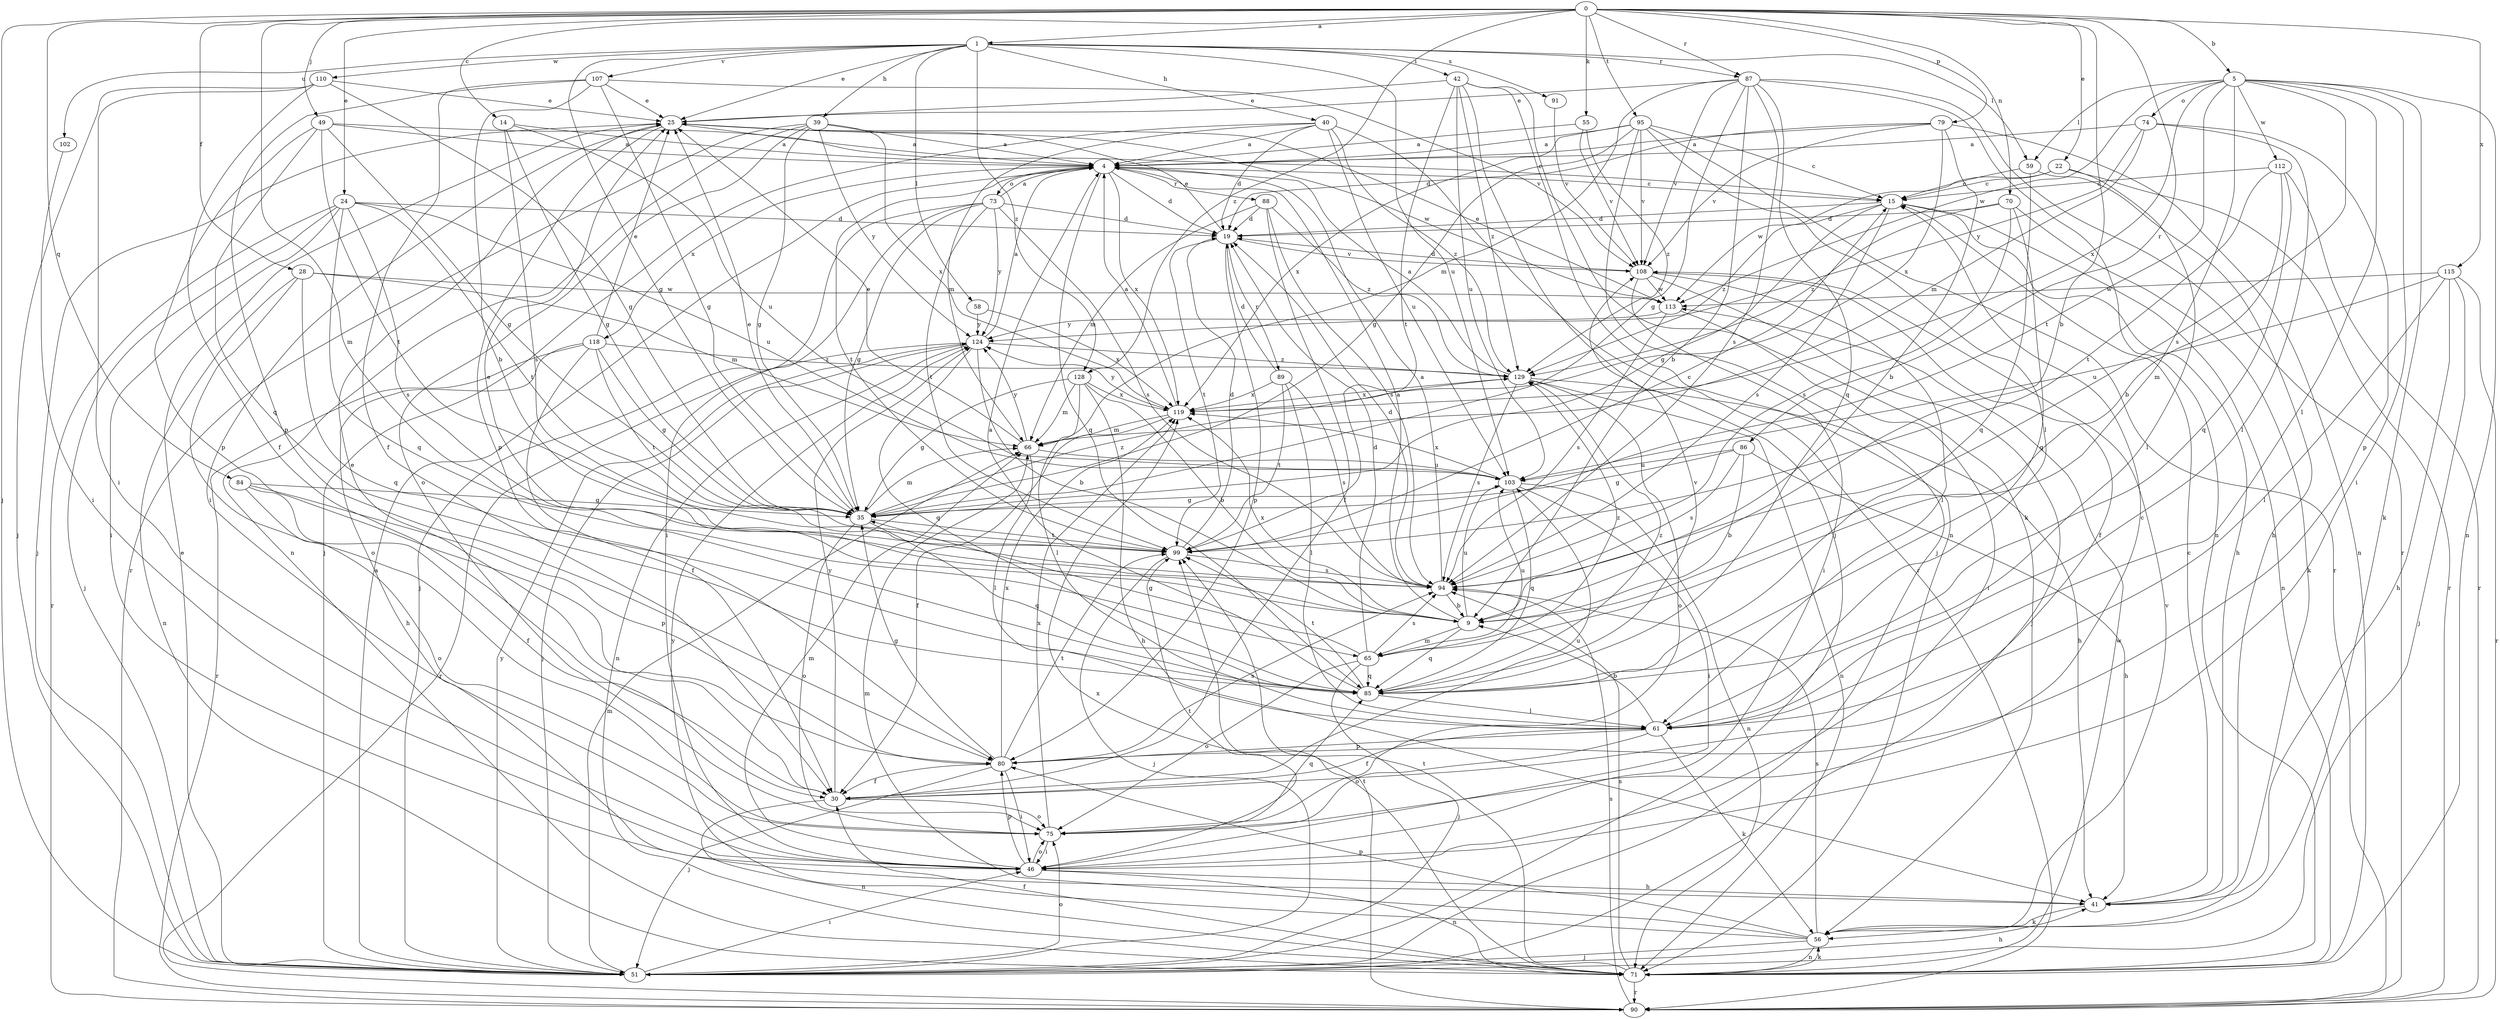 strict digraph  {
0;
1;
4;
5;
9;
14;
15;
19;
22;
24;
25;
28;
30;
35;
39;
40;
41;
42;
46;
49;
51;
55;
56;
58;
59;
61;
65;
66;
70;
71;
73;
74;
75;
79;
80;
84;
85;
86;
87;
88;
89;
90;
91;
94;
95;
99;
102;
103;
107;
108;
110;
112;
113;
115;
118;
119;
124;
128;
129;
0 -> 1  [label=a];
0 -> 5  [label=b];
0 -> 9  [label=b];
0 -> 14  [label=c];
0 -> 22  [label=e];
0 -> 24  [label=e];
0 -> 28  [label=f];
0 -> 49  [label=j];
0 -> 51  [label=j];
0 -> 55  [label=k];
0 -> 65  [label=m];
0 -> 70  [label=n];
0 -> 79  [label=p];
0 -> 84  [label=q];
0 -> 86  [label=r];
0 -> 87  [label=r];
0 -> 95  [label=t];
0 -> 115  [label=x];
0 -> 128  [label=z];
1 -> 25  [label=e];
1 -> 35  [label=g];
1 -> 39  [label=h];
1 -> 40  [label=h];
1 -> 42  [label=i];
1 -> 58  [label=l];
1 -> 59  [label=l];
1 -> 87  [label=r];
1 -> 91  [label=s];
1 -> 102  [label=u];
1 -> 103  [label=u];
1 -> 107  [label=v];
1 -> 110  [label=w];
1 -> 128  [label=z];
4 -> 15  [label=c];
4 -> 19  [label=d];
4 -> 73  [label=o];
4 -> 85  [label=q];
4 -> 88  [label=r];
4 -> 99  [label=t];
4 -> 118  [label=x];
4 -> 119  [label=x];
5 -> 46  [label=i];
5 -> 56  [label=k];
5 -> 59  [label=l];
5 -> 61  [label=l];
5 -> 65  [label=m];
5 -> 71  [label=n];
5 -> 74  [label=o];
5 -> 94  [label=s];
5 -> 99  [label=t];
5 -> 112  [label=w];
5 -> 113  [label=w];
5 -> 119  [label=x];
9 -> 4  [label=a];
9 -> 25  [label=e];
9 -> 65  [label=m];
9 -> 85  [label=q];
9 -> 103  [label=u];
9 -> 119  [label=x];
14 -> 4  [label=a];
14 -> 35  [label=g];
14 -> 94  [label=s];
14 -> 103  [label=u];
15 -> 19  [label=d];
15 -> 35  [label=g];
15 -> 41  [label=h];
15 -> 71  [label=n];
15 -> 94  [label=s];
15 -> 129  [label=z];
19 -> 25  [label=e];
19 -> 80  [label=p];
19 -> 89  [label=r];
19 -> 99  [label=t];
19 -> 108  [label=v];
22 -> 15  [label=c];
22 -> 61  [label=l];
22 -> 90  [label=r];
22 -> 113  [label=w];
24 -> 19  [label=d];
24 -> 46  [label=i];
24 -> 51  [label=j];
24 -> 85  [label=q];
24 -> 90  [label=r];
24 -> 94  [label=s];
24 -> 99  [label=t];
24 -> 103  [label=u];
25 -> 4  [label=a];
25 -> 46  [label=i];
25 -> 51  [label=j];
25 -> 80  [label=p];
25 -> 113  [label=w];
28 -> 66  [label=m];
28 -> 71  [label=n];
28 -> 75  [label=o];
28 -> 85  [label=q];
28 -> 113  [label=w];
30 -> 25  [label=e];
30 -> 71  [label=n];
30 -> 75  [label=o];
30 -> 103  [label=u];
30 -> 124  [label=y];
35 -> 25  [label=e];
35 -> 66  [label=m];
35 -> 75  [label=o];
35 -> 85  [label=q];
35 -> 99  [label=t];
35 -> 129  [label=z];
39 -> 4  [label=a];
39 -> 35  [label=g];
39 -> 71  [label=n];
39 -> 75  [label=o];
39 -> 90  [label=r];
39 -> 119  [label=x];
39 -> 124  [label=y];
40 -> 4  [label=a];
40 -> 19  [label=d];
40 -> 51  [label=j];
40 -> 66  [label=m];
40 -> 90  [label=r];
40 -> 103  [label=u];
40 -> 129  [label=z];
41 -> 15  [label=c];
41 -> 56  [label=k];
42 -> 25  [label=e];
42 -> 51  [label=j];
42 -> 56  [label=k];
42 -> 71  [label=n];
42 -> 99  [label=t];
42 -> 103  [label=u];
42 -> 129  [label=z];
46 -> 41  [label=h];
46 -> 66  [label=m];
46 -> 71  [label=n];
46 -> 75  [label=o];
46 -> 80  [label=p];
46 -> 99  [label=t];
49 -> 4  [label=a];
49 -> 15  [label=c];
49 -> 35  [label=g];
49 -> 80  [label=p];
49 -> 85  [label=q];
49 -> 99  [label=t];
51 -> 4  [label=a];
51 -> 25  [label=e];
51 -> 41  [label=h];
51 -> 46  [label=i];
51 -> 66  [label=m];
51 -> 75  [label=o];
51 -> 124  [label=y];
55 -> 4  [label=a];
55 -> 108  [label=v];
55 -> 129  [label=z];
56 -> 51  [label=j];
56 -> 66  [label=m];
56 -> 71  [label=n];
56 -> 80  [label=p];
56 -> 94  [label=s];
56 -> 108  [label=v];
56 -> 124  [label=y];
58 -> 119  [label=x];
58 -> 124  [label=y];
59 -> 15  [label=c];
59 -> 41  [label=h];
59 -> 85  [label=q];
61 -> 9  [label=b];
61 -> 30  [label=f];
61 -> 56  [label=k];
61 -> 75  [label=o];
61 -> 80  [label=p];
65 -> 19  [label=d];
65 -> 35  [label=g];
65 -> 51  [label=j];
65 -> 75  [label=o];
65 -> 85  [label=q];
65 -> 94  [label=s];
65 -> 103  [label=u];
65 -> 129  [label=z];
66 -> 25  [label=e];
66 -> 61  [label=l];
66 -> 103  [label=u];
66 -> 124  [label=y];
70 -> 19  [label=d];
70 -> 56  [label=k];
70 -> 85  [label=q];
70 -> 94  [label=s];
70 -> 129  [label=z];
71 -> 30  [label=f];
71 -> 56  [label=k];
71 -> 90  [label=r];
71 -> 94  [label=s];
71 -> 99  [label=t];
71 -> 113  [label=w];
71 -> 119  [label=x];
73 -> 4  [label=a];
73 -> 19  [label=d];
73 -> 35  [label=g];
73 -> 46  [label=i];
73 -> 51  [label=j];
73 -> 94  [label=s];
73 -> 99  [label=t];
73 -> 124  [label=y];
74 -> 4  [label=a];
74 -> 61  [label=l];
74 -> 66  [label=m];
74 -> 80  [label=p];
74 -> 124  [label=y];
75 -> 15  [label=c];
75 -> 46  [label=i];
75 -> 85  [label=q];
75 -> 119  [label=x];
79 -> 4  [label=a];
79 -> 9  [label=b];
79 -> 19  [label=d];
79 -> 71  [label=n];
79 -> 108  [label=v];
79 -> 119  [label=x];
80 -> 30  [label=f];
80 -> 35  [label=g];
80 -> 46  [label=i];
80 -> 51  [label=j];
80 -> 94  [label=s];
80 -> 99  [label=t];
80 -> 119  [label=x];
84 -> 30  [label=f];
84 -> 35  [label=g];
84 -> 75  [label=o];
84 -> 80  [label=p];
85 -> 4  [label=a];
85 -> 61  [label=l];
85 -> 99  [label=t];
85 -> 108  [label=v];
85 -> 129  [label=z];
86 -> 9  [label=b];
86 -> 35  [label=g];
86 -> 41  [label=h];
86 -> 94  [label=s];
86 -> 103  [label=u];
87 -> 9  [label=b];
87 -> 25  [label=e];
87 -> 35  [label=g];
87 -> 66  [label=m];
87 -> 71  [label=n];
87 -> 85  [label=q];
87 -> 90  [label=r];
87 -> 94  [label=s];
87 -> 108  [label=v];
88 -> 19  [label=d];
88 -> 30  [label=f];
88 -> 66  [label=m];
88 -> 94  [label=s];
88 -> 129  [label=z];
89 -> 19  [label=d];
89 -> 61  [label=l];
89 -> 94  [label=s];
89 -> 99  [label=t];
89 -> 119  [label=x];
90 -> 94  [label=s];
90 -> 99  [label=t];
91 -> 108  [label=v];
94 -> 4  [label=a];
94 -> 9  [label=b];
94 -> 19  [label=d];
95 -> 4  [label=a];
95 -> 15  [label=c];
95 -> 35  [label=g];
95 -> 51  [label=j];
95 -> 61  [label=l];
95 -> 90  [label=r];
95 -> 108  [label=v];
95 -> 119  [label=x];
99 -> 15  [label=c];
99 -> 19  [label=d];
99 -> 51  [label=j];
99 -> 94  [label=s];
102 -> 46  [label=i];
103 -> 35  [label=g];
103 -> 46  [label=i];
103 -> 71  [label=n];
103 -> 85  [label=q];
103 -> 119  [label=x];
107 -> 9  [label=b];
107 -> 25  [label=e];
107 -> 30  [label=f];
107 -> 35  [label=g];
107 -> 80  [label=p];
107 -> 108  [label=v];
108 -> 19  [label=d];
108 -> 30  [label=f];
108 -> 46  [label=i];
108 -> 51  [label=j];
108 -> 61  [label=l];
108 -> 113  [label=w];
110 -> 25  [label=e];
110 -> 30  [label=f];
110 -> 35  [label=g];
110 -> 46  [label=i];
110 -> 51  [label=j];
112 -> 9  [label=b];
112 -> 15  [label=c];
112 -> 85  [label=q];
112 -> 90  [label=r];
112 -> 99  [label=t];
113 -> 25  [label=e];
113 -> 46  [label=i];
113 -> 94  [label=s];
113 -> 124  [label=y];
115 -> 41  [label=h];
115 -> 51  [label=j];
115 -> 61  [label=l];
115 -> 90  [label=r];
115 -> 103  [label=u];
115 -> 113  [label=w];
118 -> 25  [label=e];
118 -> 30  [label=f];
118 -> 35  [label=g];
118 -> 41  [label=h];
118 -> 90  [label=r];
118 -> 99  [label=t];
118 -> 129  [label=z];
119 -> 4  [label=a];
119 -> 30  [label=f];
119 -> 66  [label=m];
119 -> 124  [label=y];
124 -> 4  [label=a];
124 -> 9  [label=b];
124 -> 51  [label=j];
124 -> 71  [label=n];
124 -> 85  [label=q];
124 -> 90  [label=r];
124 -> 129  [label=z];
128 -> 9  [label=b];
128 -> 35  [label=g];
128 -> 41  [label=h];
128 -> 61  [label=l];
128 -> 66  [label=m];
128 -> 119  [label=x];
129 -> 4  [label=a];
129 -> 41  [label=h];
129 -> 71  [label=n];
129 -> 75  [label=o];
129 -> 94  [label=s];
129 -> 119  [label=x];
}
